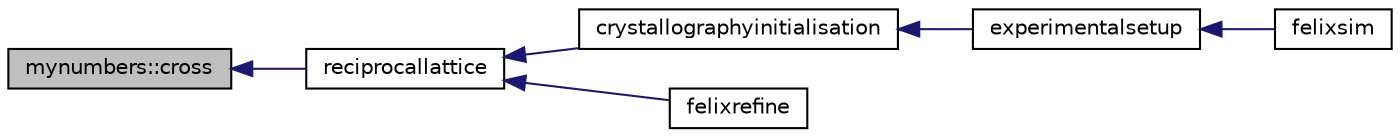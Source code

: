 digraph "mynumbers::cross"
{
  edge [fontname="Helvetica",fontsize="10",labelfontname="Helvetica",labelfontsize="10"];
  node [fontname="Helvetica",fontsize="10",shape=record];
  rankdir="LR";
  Node1 [label="mynumbers::cross",height=0.2,width=0.4,color="black", fillcolor="grey75", style="filled", fontcolor="black"];
  Node1 -> Node2 [dir="back",color="midnightblue",fontsize="10",style="solid",fontname="Helvetica"];
  Node2 [label="reciprocallattice",height=0.2,width=0.4,color="black", fillcolor="white", style="filled",URL="$crystallography_8f90.html#a0860d82af13316c7aad5ad449d073490"];
  Node2 -> Node3 [dir="back",color="midnightblue",fontsize="10",style="solid",fontname="Helvetica"];
  Node3 [label="crystallographyinitialisation",height=0.2,width=0.4,color="black", fillcolor="white", style="filled",URL="$crystallographyinitialisation_8f90.html#a4e1a0877095e231f8cb6f6b166c7f290"];
  Node3 -> Node4 [dir="back",color="midnightblue",fontsize="10",style="solid",fontname="Helvetica"];
  Node4 [label="experimentalsetup",height=0.2,width=0.4,color="black", fillcolor="white", style="filled",URL="$experimentalsetup_8f90.html#afc3cabd24b79f3cd3c6c531697f7790c"];
  Node4 -> Node5 [dir="back",color="midnightblue",fontsize="10",style="solid",fontname="Helvetica"];
  Node5 [label="felixsim",height=0.2,width=0.4,color="black", fillcolor="white", style="filled",URL="$felixsim_8f90.html#ad36d8d5ddad66820866e3d05a4c66144"];
  Node2 -> Node6 [dir="back",color="midnightblue",fontsize="10",style="solid",fontname="Helvetica"];
  Node6 [label="felixrefine",height=0.2,width=0.4,color="black", fillcolor="white", style="filled",URL="$felixrefine_8f90.html#aecbf263fc9c06070ed63b7a31c76bbef"];
}
